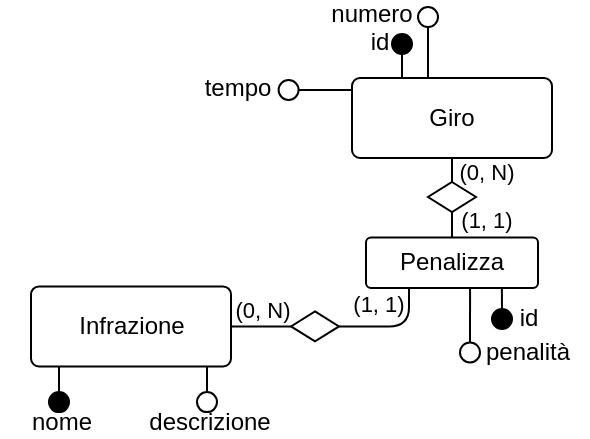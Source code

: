 <mxfile version="20.8.13"><diagram id="yc5u9u19qxj1vEaBZt0L" name="Pagina-1"><mxGraphModel dx="683" dy="339" grid="1" gridSize="10" guides="1" tooltips="1" connect="1" arrows="1" fold="1" page="0" pageScale="1" pageWidth="827" pageHeight="1169" math="0" shadow="0"><root><mxCell id="0"/><mxCell id="1" parent="0"/><mxCell id="eH_abaHLC62sjfiQoKfq-5" value="Giro" style="rounded=1;arcSize=10;whiteSpace=wrap;html=1;align=center;" parent="1" vertex="1"><mxGeometry x="307" y="250" width="100" height="40" as="geometry"/></mxCell><mxCell id="2HwwhxQa8wtdpTLGvMXf-11" style="edgeStyle=orthogonalEdgeStyle;rounded=0;orthogonalLoop=1;jettySize=auto;html=1;exitX=1;exitY=0.5;exitDx=0;exitDy=0;entryX=0;entryY=0.5;entryDx=0;entryDy=0;endArrow=none;endFill=0;" parent="1" source="eH_abaHLC62sjfiQoKfq-6" target="2HwwhxQa8wtdpTLGvMXf-9" edge="1"><mxGeometry relative="1" as="geometry"/></mxCell><mxCell id="2HwwhxQa8wtdpTLGvMXf-18" value="(0, N)" style="edgeLabel;html=1;align=center;verticalAlign=middle;resizable=0;points=[];" parent="2HwwhxQa8wtdpTLGvMXf-11" vertex="1" connectable="0"><mxGeometry x="-0.141" y="1" relative="1" as="geometry"><mxPoint x="2" y="-7" as="offset"/></mxGeometry></mxCell><mxCell id="eH_abaHLC62sjfiQoKfq-6" value="Infrazione" style="rounded=1;arcSize=10;whiteSpace=wrap;html=1;align=center;" parent="1" vertex="1"><mxGeometry x="146.5" y="354.22" width="100" height="40" as="geometry"/></mxCell><mxCell id="eH_abaHLC62sjfiQoKfq-70" value="" style="ellipse;whiteSpace=wrap;html=1;aspect=fixed;fillColor=none;" parent="1" vertex="1"><mxGeometry x="270.3" y="251" width="10" height="10" as="geometry"/></mxCell><mxCell id="eH_abaHLC62sjfiQoKfq-71" value="" style="endArrow=none;html=1;rounded=0;strokeColor=default;entryX=-0.003;entryY=0.375;entryDx=0;entryDy=0;entryPerimeter=0;" parent="1" source="eH_abaHLC62sjfiQoKfq-70" edge="1"><mxGeometry width="50" height="50" relative="1" as="geometry"><mxPoint x="319.21" y="302.64" as="sourcePoint"/><mxPoint x="307.0" y="256" as="targetPoint"/></mxGeometry></mxCell><mxCell id="eH_abaHLC62sjfiQoKfq-72" value="tempo" style="text;html=1;strokeColor=none;fillColor=none;align=center;verticalAlign=middle;whiteSpace=wrap;rounded=0;" parent="1" vertex="1"><mxGeometry x="220.3" y="250" width="60" height="10" as="geometry"/></mxCell><mxCell id="eH_abaHLC62sjfiQoKfq-75" value="numero" style="text;html=1;strokeColor=none;fillColor=none;align=center;verticalAlign=middle;whiteSpace=wrap;rounded=0;" parent="1" vertex="1"><mxGeometry x="287" y="213" width="60" height="10" as="geometry"/></mxCell><mxCell id="2HwwhxQa8wtdpTLGvMXf-1" style="edgeStyle=orthogonalEdgeStyle;rounded=0;orthogonalLoop=1;jettySize=auto;html=1;exitX=0.5;exitY=1;exitDx=0;exitDy=0;entryX=0.25;entryY=0;entryDx=0;entryDy=0;endArrow=none;endFill=0;" parent="1" source="eH_abaHLC62sjfiQoKfq-95" target="eH_abaHLC62sjfiQoKfq-5" edge="1"><mxGeometry relative="1" as="geometry"/></mxCell><mxCell id="eH_abaHLC62sjfiQoKfq-95" value="" style="ellipse;whiteSpace=wrap;html=1;aspect=fixed;fillColor=#000000;" parent="1" vertex="1"><mxGeometry x="327" y="228" width="10" height="10" as="geometry"/></mxCell><mxCell id="eH_abaHLC62sjfiQoKfq-105" value="" style="endArrow=none;html=1;rounded=0;strokeColor=default;entryX=0.5;entryY=1;entryDx=0;entryDy=0;exitX=0.13;exitY=0.012;exitDx=0;exitDy=0;exitPerimeter=0;" parent="1" target="eH_abaHLC62sjfiQoKfq-106" edge="1"><mxGeometry width="50" height="50" relative="1" as="geometry"><mxPoint x="345" y="250.0" as="sourcePoint"/><mxPoint x="291" y="250.88" as="targetPoint"/></mxGeometry></mxCell><mxCell id="eH_abaHLC62sjfiQoKfq-106" value="" style="ellipse;whiteSpace=wrap;html=1;aspect=fixed;fillColor=none;" parent="1" vertex="1"><mxGeometry x="340" y="214.52" width="10" height="10" as="geometry"/></mxCell><mxCell id="2HwwhxQa8wtdpTLGvMXf-7" style="edgeStyle=orthogonalEdgeStyle;rounded=0;orthogonalLoop=1;jettySize=auto;html=1;exitX=0.5;exitY=0;exitDx=0;exitDy=0;entryX=0.605;entryY=0.984;entryDx=0;entryDy=0;entryPerimeter=0;endArrow=none;endFill=0;" parent="1" source="eH_abaHLC62sjfiQoKfq-113" target="2HwwhxQa8wtdpTLGvMXf-4" edge="1"><mxGeometry relative="1" as="geometry"/></mxCell><mxCell id="eH_abaHLC62sjfiQoKfq-113" value="" style="ellipse;whiteSpace=wrap;html=1;aspect=fixed;fillColor=none;" parent="1" vertex="1"><mxGeometry x="361" y="382.22" width="10" height="10" as="geometry"/></mxCell><mxCell id="eH_abaHLC62sjfiQoKfq-115" value="penalità" style="text;html=1;strokeColor=none;fillColor=none;align=center;verticalAlign=middle;whiteSpace=wrap;rounded=0;" parent="1" vertex="1"><mxGeometry x="365" y="381.72" width="60" height="10" as="geometry"/></mxCell><mxCell id="eH_abaHLC62sjfiQoKfq-122" value="" style="ellipse;whiteSpace=wrap;html=1;aspect=fixed;fillColor=#000000;" parent="1" vertex="1"><mxGeometry x="155.5" y="407.06" width="10" height="10" as="geometry"/></mxCell><mxCell id="eH_abaHLC62sjfiQoKfq-123" value="" style="endArrow=none;html=1;rounded=0;strokeColor=default;" parent="1" source="eH_abaHLC62sjfiQoKfq-122" edge="1"><mxGeometry width="50" height="50" relative="1" as="geometry"><mxPoint x="160.41" y="415.86" as="sourcePoint"/><mxPoint x="160.5" y="394.22" as="targetPoint"/></mxGeometry></mxCell><mxCell id="eH_abaHLC62sjfiQoKfq-124" value="nome" style="text;html=1;strokeColor=none;fillColor=none;align=center;verticalAlign=middle;whiteSpace=wrap;rounded=0;" parent="1" vertex="1"><mxGeometry x="131.5" y="417.06" width="60" height="10" as="geometry"/></mxCell><mxCell id="eH_abaHLC62sjfiQoKfq-125" value="" style="ellipse;whiteSpace=wrap;html=1;aspect=fixed;fillColor=none;" parent="1" vertex="1"><mxGeometry x="229.5" y="407.06" width="10" height="10" as="geometry"/></mxCell><mxCell id="eH_abaHLC62sjfiQoKfq-126" value="" style="endArrow=none;html=1;rounded=0;strokeColor=default;" parent="1" source="eH_abaHLC62sjfiQoKfq-125" edge="1"><mxGeometry width="50" height="50" relative="1" as="geometry"><mxPoint x="234.41" y="415.86" as="sourcePoint"/><mxPoint x="234.5" y="394.22" as="targetPoint"/></mxGeometry></mxCell><mxCell id="eH_abaHLC62sjfiQoKfq-127" value="descrizione" style="text;html=1;strokeColor=none;fillColor=none;align=center;verticalAlign=middle;whiteSpace=wrap;rounded=0;" parent="1" vertex="1"><mxGeometry x="205.5" y="417.06" width="60" height="10" as="geometry"/></mxCell><mxCell id="2HwwhxQa8wtdpTLGvMXf-2" value="id" style="text;html=1;strokeColor=none;fillColor=none;align=center;verticalAlign=middle;whiteSpace=wrap;rounded=0;" parent="1" vertex="1"><mxGeometry x="291" y="227" width="60" height="10" as="geometry"/></mxCell><mxCell id="2HwwhxQa8wtdpTLGvMXf-4" value="Penalizza" style="rounded=1;arcSize=10;whiteSpace=wrap;html=1;align=center;" parent="1" vertex="1"><mxGeometry x="314" y="329.75" width="86" height="25.25" as="geometry"/></mxCell><mxCell id="2HwwhxQa8wtdpTLGvMXf-6" style="edgeStyle=orthogonalEdgeStyle;rounded=0;orthogonalLoop=1;jettySize=auto;html=1;exitX=0.5;exitY=0;exitDx=0;exitDy=0;entryX=0.79;entryY=1.011;entryDx=0;entryDy=0;entryPerimeter=0;endArrow=none;endFill=0;" parent="1" source="2HwwhxQa8wtdpTLGvMXf-5" target="2HwwhxQa8wtdpTLGvMXf-4" edge="1"><mxGeometry relative="1" as="geometry"/></mxCell><mxCell id="2HwwhxQa8wtdpTLGvMXf-5" value="" style="ellipse;whiteSpace=wrap;html=1;aspect=fixed;fillColor=#000000;" parent="1" vertex="1"><mxGeometry x="377" y="365.5" width="10" height="10" as="geometry"/></mxCell><mxCell id="2HwwhxQa8wtdpTLGvMXf-8" value="id" style="text;html=1;strokeColor=none;fillColor=none;align=center;verticalAlign=middle;whiteSpace=wrap;rounded=0;" parent="1" vertex="1"><mxGeometry x="387.5" y="365" width="15" height="10" as="geometry"/></mxCell><mxCell id="2HwwhxQa8wtdpTLGvMXf-10" style="edgeStyle=orthogonalEdgeStyle;rounded=1;orthogonalLoop=1;jettySize=auto;html=1;exitX=1;exitY=0.5;exitDx=0;exitDy=0;entryX=0.25;entryY=1;entryDx=0;entryDy=0;endArrow=none;endFill=0;" parent="1" source="2HwwhxQa8wtdpTLGvMXf-9" target="2HwwhxQa8wtdpTLGvMXf-4" edge="1"><mxGeometry relative="1" as="geometry"/></mxCell><mxCell id="2HwwhxQa8wtdpTLGvMXf-17" value="(1, 1)" style="edgeLabel;html=1;align=center;verticalAlign=middle;resizable=0;points=[];" parent="2HwwhxQa8wtdpTLGvMXf-10" vertex="1" connectable="0"><mxGeometry x="0.51" y="-1" relative="1" as="geometry"><mxPoint x="-17" y="-5" as="offset"/></mxGeometry></mxCell><mxCell id="2HwwhxQa8wtdpTLGvMXf-9" value="" style="shape=rhombus;perimeter=rhombusPerimeter;whiteSpace=wrap;html=1;align=center;" parent="1" vertex="1"><mxGeometry x="276.5" y="366.72" width="24" height="15" as="geometry"/></mxCell><mxCell id="2HwwhxQa8wtdpTLGvMXf-13" style="edgeStyle=orthogonalEdgeStyle;rounded=0;orthogonalLoop=1;jettySize=auto;html=1;exitX=0.5;exitY=1;exitDx=0;exitDy=0;entryX=0.5;entryY=0;entryDx=0;entryDy=0;endArrow=none;endFill=0;" parent="1" source="2HwwhxQa8wtdpTLGvMXf-12" target="2HwwhxQa8wtdpTLGvMXf-4" edge="1"><mxGeometry relative="1" as="geometry"/></mxCell><mxCell id="2HwwhxQa8wtdpTLGvMXf-16" value="(1, 1)" style="edgeLabel;html=1;align=center;verticalAlign=middle;resizable=0;points=[];" parent="2HwwhxQa8wtdpTLGvMXf-13" vertex="1" connectable="0"><mxGeometry x="0.344" relative="1" as="geometry"><mxPoint x="17" y="-5" as="offset"/></mxGeometry></mxCell><mxCell id="2HwwhxQa8wtdpTLGvMXf-14" style="edgeStyle=orthogonalEdgeStyle;rounded=0;orthogonalLoop=1;jettySize=auto;html=1;exitX=0.5;exitY=0;exitDx=0;exitDy=0;entryX=0.5;entryY=1;entryDx=0;entryDy=0;endArrow=none;endFill=0;" parent="1" source="2HwwhxQa8wtdpTLGvMXf-12" target="eH_abaHLC62sjfiQoKfq-5" edge="1"><mxGeometry relative="1" as="geometry"/></mxCell><mxCell id="2HwwhxQa8wtdpTLGvMXf-15" value="(0, N)" style="edgeLabel;html=1;align=center;verticalAlign=middle;resizable=0;points=[];" parent="2HwwhxQa8wtdpTLGvMXf-14" vertex="1" connectable="0"><mxGeometry x="0.382" y="1" relative="1" as="geometry"><mxPoint x="18" y="3" as="offset"/></mxGeometry></mxCell><mxCell id="2HwwhxQa8wtdpTLGvMXf-12" value="" style="shape=rhombus;perimeter=rhombusPerimeter;whiteSpace=wrap;html=1;align=center;" parent="1" vertex="1"><mxGeometry x="345" y="302" width="24" height="15" as="geometry"/></mxCell></root></mxGraphModel></diagram></mxfile>